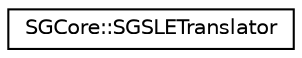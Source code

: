 digraph "Graphical Class Hierarchy"
{
 // LATEX_PDF_SIZE
  edge [fontname="Helvetica",fontsize="10",labelfontname="Helvetica",labelfontsize="10"];
  node [fontname="Helvetica",fontsize="10",shape=record];
  rankdir="LR";
  Node0 [label="SGCore::SGSLETranslator",height=0.2,width=0.4,color="black", fillcolor="white", style="filled",URL="$classSGCore_1_1SGSLETranslator.html",tooltip=" "];
}
